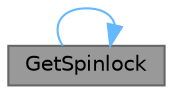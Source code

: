 digraph "GetSpinlock"
{
 // LATEX_PDF_SIZE
  bgcolor="transparent";
  edge [fontname=Helvetica,fontsize=10,labelfontname=Helvetica,labelfontsize=10];
  node [fontname=Helvetica,fontsize=10,shape=box,height=0.2,width=0.4];
  rankdir="LR";
  Node1 [id="Node000001",label="GetSpinlock",height=0.2,width=0.4,color="gray40", fillcolor="grey60", style="filled", fontcolor="black",tooltip="Lock a spin-lock variable."];
  Node1 -> Node1 [id="edge1_Node000001_Node000001",color="steelblue1",style="solid",tooltip=" "];
}
